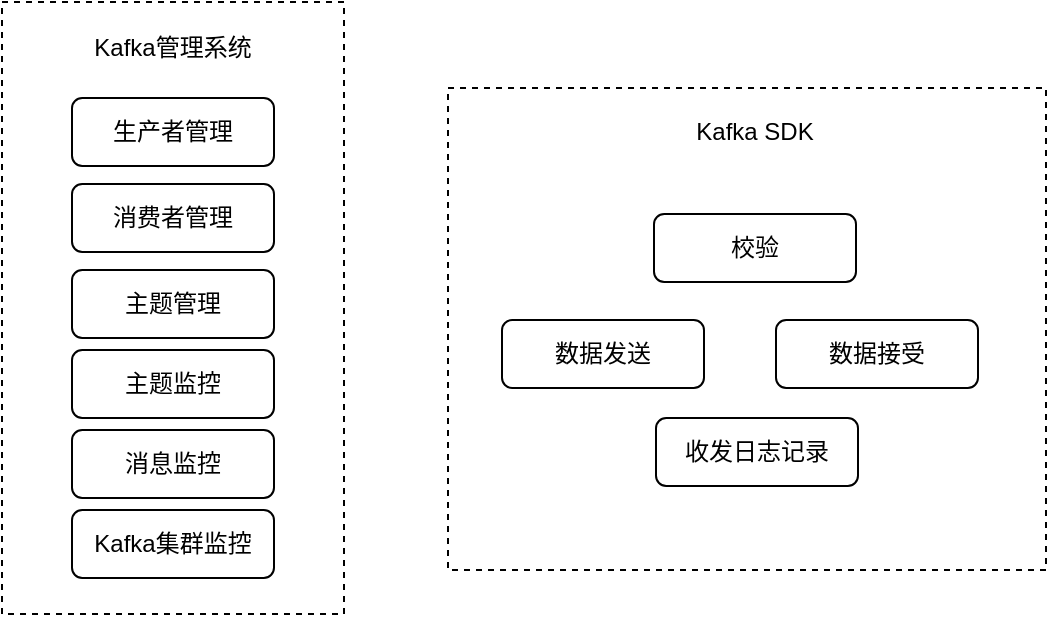<mxfile version="13.1.1" type="github" pages="2">
  <diagram id="bKS6v56cRj24D0KpqQBA" name="整体功能">
    <mxGraphModel dx="981" dy="548" grid="0" gridSize="10" guides="1" tooltips="1" connect="1" arrows="1" fold="1" page="1" pageScale="1" pageWidth="827" pageHeight="1169" math="0" shadow="0">
      <root>
        <mxCell id="0" />
        <mxCell id="1" parent="0" />
        <mxCell id="fE9IekPuGNw7qR5_7gXh-14" value="" style="rounded=0;whiteSpace=wrap;html=1;dashed=1;" vertex="1" parent="1">
          <mxGeometry x="465" y="113" width="299" height="241" as="geometry" />
        </mxCell>
        <mxCell id="fE9IekPuGNw7qR5_7gXh-12" value="" style="rounded=0;whiteSpace=wrap;html=1;dashed=1;" vertex="1" parent="1">
          <mxGeometry x="242" y="70" width="171" height="306" as="geometry" />
        </mxCell>
        <mxCell id="fE9IekPuGNw7qR5_7gXh-1" value="生产者管理" style="rounded=1;whiteSpace=wrap;html=1;" vertex="1" parent="1">
          <mxGeometry x="277" y="118" width="101" height="34" as="geometry" />
        </mxCell>
        <mxCell id="fE9IekPuGNw7qR5_7gXh-2" value="消费者管理" style="rounded=1;whiteSpace=wrap;html=1;" vertex="1" parent="1">
          <mxGeometry x="277" y="161" width="101" height="34" as="geometry" />
        </mxCell>
        <mxCell id="fE9IekPuGNw7qR5_7gXh-3" value="主题管理" style="rounded=1;whiteSpace=wrap;html=1;" vertex="1" parent="1">
          <mxGeometry x="277" y="204" width="101" height="34" as="geometry" />
        </mxCell>
        <mxCell id="fE9IekPuGNw7qR5_7gXh-4" value="主题监控" style="rounded=1;whiteSpace=wrap;html=1;" vertex="1" parent="1">
          <mxGeometry x="277" y="244" width="101" height="34" as="geometry" />
        </mxCell>
        <mxCell id="fE9IekPuGNw7qR5_7gXh-5" value="消息监控" style="rounded=1;whiteSpace=wrap;html=1;" vertex="1" parent="1">
          <mxGeometry x="277" y="284" width="101" height="34" as="geometry" />
        </mxCell>
        <mxCell id="fE9IekPuGNw7qR5_7gXh-6" value="Kafka集群监控" style="rounded=1;whiteSpace=wrap;html=1;" vertex="1" parent="1">
          <mxGeometry x="277" y="324" width="101" height="34" as="geometry" />
        </mxCell>
        <mxCell id="fE9IekPuGNw7qR5_7gXh-8" value="校验" style="rounded=1;whiteSpace=wrap;html=1;" vertex="1" parent="1">
          <mxGeometry x="568" y="176" width="101" height="34" as="geometry" />
        </mxCell>
        <mxCell id="fE9IekPuGNw7qR5_7gXh-9" value="数据发送" style="rounded=1;whiteSpace=wrap;html=1;" vertex="1" parent="1">
          <mxGeometry x="492" y="229" width="101" height="34" as="geometry" />
        </mxCell>
        <mxCell id="fE9IekPuGNw7qR5_7gXh-10" value="数据接受" style="rounded=1;whiteSpace=wrap;html=1;" vertex="1" parent="1">
          <mxGeometry x="629" y="229" width="101" height="34" as="geometry" />
        </mxCell>
        <mxCell id="fE9IekPuGNw7qR5_7gXh-11" value="收发日志记录" style="rounded=1;whiteSpace=wrap;html=1;" vertex="1" parent="1">
          <mxGeometry x="569" y="278" width="101" height="34" as="geometry" />
        </mxCell>
        <mxCell id="fE9IekPuGNw7qR5_7gXh-13" value="Kafka管理系统" style="text;html=1;strokeColor=none;fillColor=none;align=center;verticalAlign=middle;whiteSpace=wrap;rounded=0;dashed=1;" vertex="1" parent="1">
          <mxGeometry x="277" y="83" width="101" height="20" as="geometry" />
        </mxCell>
        <mxCell id="fE9IekPuGNw7qR5_7gXh-15" value="Kafka SDK" style="text;html=1;strokeColor=none;fillColor=none;align=center;verticalAlign=middle;whiteSpace=wrap;rounded=0;dashed=1;" vertex="1" parent="1">
          <mxGeometry x="569" y="125" width="99" height="20" as="geometry" />
        </mxCell>
      </root>
    </mxGraphModel>
  </diagram>
  <diagram id="vk2TghX4HmSS27uRMRWw" name="数据交互">
    <mxGraphModel dx="1185" dy="662" grid="0" gridSize="10" guides="1" tooltips="1" connect="1" arrows="1" fold="1" page="1" pageScale="1" pageWidth="827" pageHeight="1169" math="0" shadow="0">
      <root>
        <mxCell id="8T20Fuprn3H_92mO8YoD-0" />
        <mxCell id="8T20Fuprn3H_92mO8YoD-1" parent="8T20Fuprn3H_92mO8YoD-0" />
        <mxCell id="8T20Fuprn3H_92mO8YoD-37" value="" style="rounded=0;whiteSpace=wrap;html=1;dashed=1;" vertex="1" parent="8T20Fuprn3H_92mO8YoD-1">
          <mxGeometry x="796.5" y="258" width="223" height="263" as="geometry" />
        </mxCell>
        <mxCell id="8T20Fuprn3H_92mO8YoD-36" value="" style="rounded=0;whiteSpace=wrap;html=1;dashed=1;" vertex="1" parent="8T20Fuprn3H_92mO8YoD-1">
          <mxGeometry x="13" y="222" width="607" height="382" as="geometry" />
        </mxCell>
        <mxCell id="8T20Fuprn3H_92mO8YoD-10" value="" style="rounded=0;whiteSpace=wrap;html=1;fillColor=#ffe6cc;strokeColor=#d79b00;" vertex="1" parent="8T20Fuprn3H_92mO8YoD-1">
          <mxGeometry x="424" y="292" width="152" height="265" as="geometry" />
        </mxCell>
        <mxCell id="8T20Fuprn3H_92mO8YoD-25" style="edgeStyle=orthogonalEdgeStyle;rounded=0;orthogonalLoop=1;jettySize=auto;html=1;entryX=0;entryY=0.5;entryDx=0;entryDy=0;" edge="1" parent="8T20Fuprn3H_92mO8YoD-1" source="8T20Fuprn3H_92mO8YoD-4" target="8T20Fuprn3H_92mO8YoD-23">
          <mxGeometry relative="1" as="geometry" />
        </mxCell>
        <mxCell id="8T20Fuprn3H_92mO8YoD-4" value="消费者数据查询" style="shape=process;whiteSpace=wrap;html=1;backgroundOutline=1;" vertex="1" parent="8T20Fuprn3H_92mO8YoD-1">
          <mxGeometry x="440" y="326" width="120" height="35" as="geometry" />
        </mxCell>
        <mxCell id="8T20Fuprn3H_92mO8YoD-26" style="edgeStyle=orthogonalEdgeStyle;rounded=0;orthogonalLoop=1;jettySize=auto;html=1;entryX=0;entryY=0.5;entryDx=0;entryDy=0;" edge="1" parent="8T20Fuprn3H_92mO8YoD-1" source="8T20Fuprn3H_92mO8YoD-5" target="8T20Fuprn3H_92mO8YoD-23">
          <mxGeometry relative="1" as="geometry" />
        </mxCell>
        <mxCell id="8T20Fuprn3H_92mO8YoD-5" value="生产者数据查询" style="shape=process;whiteSpace=wrap;html=1;backgroundOutline=1;" vertex="1" parent="8T20Fuprn3H_92mO8YoD-1">
          <mxGeometry x="440" y="372" width="120" height="35" as="geometry" />
        </mxCell>
        <mxCell id="8T20Fuprn3H_92mO8YoD-27" style="edgeStyle=orthogonalEdgeStyle;rounded=0;orthogonalLoop=1;jettySize=auto;html=1;entryX=0;entryY=0.5;entryDx=0;entryDy=0;" edge="1" parent="8T20Fuprn3H_92mO8YoD-1" source="8T20Fuprn3H_92mO8YoD-7" target="8T20Fuprn3H_92mO8YoD-23">
          <mxGeometry relative="1" as="geometry" />
        </mxCell>
        <mxCell id="8T20Fuprn3H_92mO8YoD-29" value="首次全量数据查询" style="edgeLabel;html=1;align=center;verticalAlign=middle;resizable=0;points=[];" vertex="1" connectable="0" parent="8T20Fuprn3H_92mO8YoD-27">
          <mxGeometry x="0.462" relative="1" as="geometry">
            <mxPoint as="offset" />
          </mxGeometry>
        </mxCell>
        <mxCell id="8T20Fuprn3H_92mO8YoD-7" value="主题数据查询" style="shape=process;whiteSpace=wrap;html=1;backgroundOutline=1;" vertex="1" parent="8T20Fuprn3H_92mO8YoD-1">
          <mxGeometry x="440" y="418" width="120" height="35" as="geometry" />
        </mxCell>
        <mxCell id="8T20Fuprn3H_92mO8YoD-14" value="生产者上线" style="shape=process;whiteSpace=wrap;html=1;backgroundOutline=1;" vertex="1" parent="8T20Fuprn3H_92mO8YoD-1">
          <mxGeometry x="440" y="464" width="120" height="35" as="geometry" />
        </mxCell>
        <mxCell id="8T20Fuprn3H_92mO8YoD-16" value="消费者上线" style="shape=process;whiteSpace=wrap;html=1;backgroundOutline=1;" vertex="1" parent="8T20Fuprn3H_92mO8YoD-1">
          <mxGeometry x="440" y="511" width="120" height="35" as="geometry" />
        </mxCell>
        <mxCell id="8T20Fuprn3H_92mO8YoD-33" style="edgeStyle=orthogonalEdgeStyle;rounded=0;orthogonalLoop=1;jettySize=auto;html=1;entryX=0.5;entryY=1;entryDx=0;entryDy=0;" edge="1" parent="8T20Fuprn3H_92mO8YoD-1" source="8T20Fuprn3H_92mO8YoD-17" target="8T20Fuprn3H_92mO8YoD-30">
          <mxGeometry relative="1" as="geometry" />
        </mxCell>
        <mxCell id="8T20Fuprn3H_92mO8YoD-17" value="Relate DB" style="shape=cylinder;whiteSpace=wrap;html=1;boundedLbl=1;backgroundOutline=1;" vertex="1" parent="8T20Fuprn3H_92mO8YoD-1">
          <mxGeometry x="62" y="674" width="81" height="59" as="geometry" />
        </mxCell>
        <mxCell id="8T20Fuprn3H_92mO8YoD-19" value="同步生产/消费日志" style="edgeStyle=orthogonalEdgeStyle;rounded=0;orthogonalLoop=1;jettySize=auto;html=1;" edge="1" parent="8T20Fuprn3H_92mO8YoD-1" source="8T20Fuprn3H_92mO8YoD-18" target="8T20Fuprn3H_92mO8YoD-17">
          <mxGeometry relative="1" as="geometry" />
        </mxCell>
        <mxCell id="8T20Fuprn3H_92mO8YoD-24" style="edgeStyle=orthogonalEdgeStyle;rounded=0;orthogonalLoop=1;jettySize=auto;html=1;" edge="1" parent="8T20Fuprn3H_92mO8YoD-1" source="8T20Fuprn3H_92mO8YoD-18" target="8T20Fuprn3H_92mO8YoD-23">
          <mxGeometry relative="1" as="geometry" />
        </mxCell>
        <mxCell id="8T20Fuprn3H_92mO8YoD-28" value="订阅生产者/消费者/主题数据变更" style="edgeLabel;html=1;align=center;verticalAlign=middle;resizable=0;points=[];" vertex="1" connectable="0" parent="8T20Fuprn3H_92mO8YoD-24">
          <mxGeometry x="-0.156" y="2" relative="1" as="geometry">
            <mxPoint x="-59.38" y="1.98" as="offset" />
          </mxGeometry>
        </mxCell>
        <mxCell id="8T20Fuprn3H_92mO8YoD-18" value="Kafka集群" style="outlineConnect=0;fontColor=#232F3E;gradientColor=#945DF2;gradientDirection=north;fillColor=#5A30B5;strokeColor=#ffffff;dashed=0;verticalLabelPosition=bottom;verticalAlign=top;align=center;html=1;fontSize=12;fontStyle=0;aspect=fixed;shape=mxgraph.aws4.resourceIcon;resIcon=mxgraph.aws4.managed_streaming_for_kafka;" vertex="1" parent="8T20Fuprn3H_92mO8YoD-1">
          <mxGeometry x="440" y="672" width="63" height="63" as="geometry" />
        </mxCell>
        <mxCell id="8T20Fuprn3H_92mO8YoD-21" style="edgeStyle=orthogonalEdgeStyle;rounded=0;orthogonalLoop=1;jettySize=auto;html=1;exitX=0.5;exitY=1;exitDx=0;exitDy=0;" edge="1" parent="8T20Fuprn3H_92mO8YoD-1" source="8T20Fuprn3H_92mO8YoD-20" target="8T20Fuprn3H_92mO8YoD-18">
          <mxGeometry relative="1" as="geometry">
            <Array as="points">
              <mxPoint x="252" y="634" />
              <mxPoint x="471" y="634" />
            </Array>
          </mxGeometry>
        </mxCell>
        <mxCell id="8T20Fuprn3H_92mO8YoD-22" value="生产者/消费者/主题变更数据" style="edgeLabel;html=1;align=center;verticalAlign=middle;resizable=0;points=[];" vertex="1" connectable="0" parent="8T20Fuprn3H_92mO8YoD-21">
          <mxGeometry x="0.355" y="-4" relative="1" as="geometry">
            <mxPoint x="18.1" y="-4" as="offset" />
          </mxGeometry>
        </mxCell>
        <mxCell id="8T20Fuprn3H_92mO8YoD-31" style="edgeStyle=orthogonalEdgeStyle;rounded=0;orthogonalLoop=1;jettySize=auto;html=1;entryX=0.5;entryY=0;entryDx=0;entryDy=0;" edge="1" parent="8T20Fuprn3H_92mO8YoD-1" source="8T20Fuprn3H_92mO8YoD-20" target="8T20Fuprn3H_92mO8YoD-17">
          <mxGeometry relative="1" as="geometry">
            <Array as="points">
              <mxPoint x="252" y="635" />
              <mxPoint x="103" y="635" />
            </Array>
          </mxGeometry>
        </mxCell>
        <mxCell id="8T20Fuprn3H_92mO8YoD-32" value="持久化管理数据" style="edgeLabel;html=1;align=center;verticalAlign=middle;resizable=0;points=[];" vertex="1" connectable="0" parent="8T20Fuprn3H_92mO8YoD-31">
          <mxGeometry x="0.497" relative="1" as="geometry">
            <mxPoint as="offset" />
          </mxGeometry>
        </mxCell>
        <mxCell id="8T20Fuprn3H_92mO8YoD-20" value="UI操作" style="rounded=1;whiteSpace=wrap;html=1;" vertex="1" parent="8T20Fuprn3H_92mO8YoD-1">
          <mxGeometry x="192" y="388" width="120" height="37" as="geometry" />
        </mxCell>
        <mxCell id="8T20Fuprn3H_92mO8YoD-23" value="SDK 生产者/消费者及主题数据缓存" style="rounded=1;whiteSpace=wrap;html=1;" vertex="1" parent="8T20Fuprn3H_92mO8YoD-1">
          <mxGeometry x="846" y="436" width="124" height="46" as="geometry" />
        </mxCell>
        <mxCell id="8T20Fuprn3H_92mO8YoD-30" value="UI展示" style="rounded=1;whiteSpace=wrap;html=1;" vertex="1" parent="8T20Fuprn3H_92mO8YoD-1">
          <mxGeometry x="42.5" y="388" width="120" height="37" as="geometry" />
        </mxCell>
        <mxCell id="8T20Fuprn3H_92mO8YoD-34" value="开发人员" style="shape=umlActor;verticalLabelPosition=bottom;labelBackgroundColor=#ffffff;verticalAlign=top;html=1;outlineConnect=0;" vertex="1" parent="8T20Fuprn3H_92mO8YoD-1">
          <mxGeometry x="893" y="320" width="30" height="60" as="geometry" />
        </mxCell>
      </root>
    </mxGraphModel>
  </diagram>
</mxfile>
